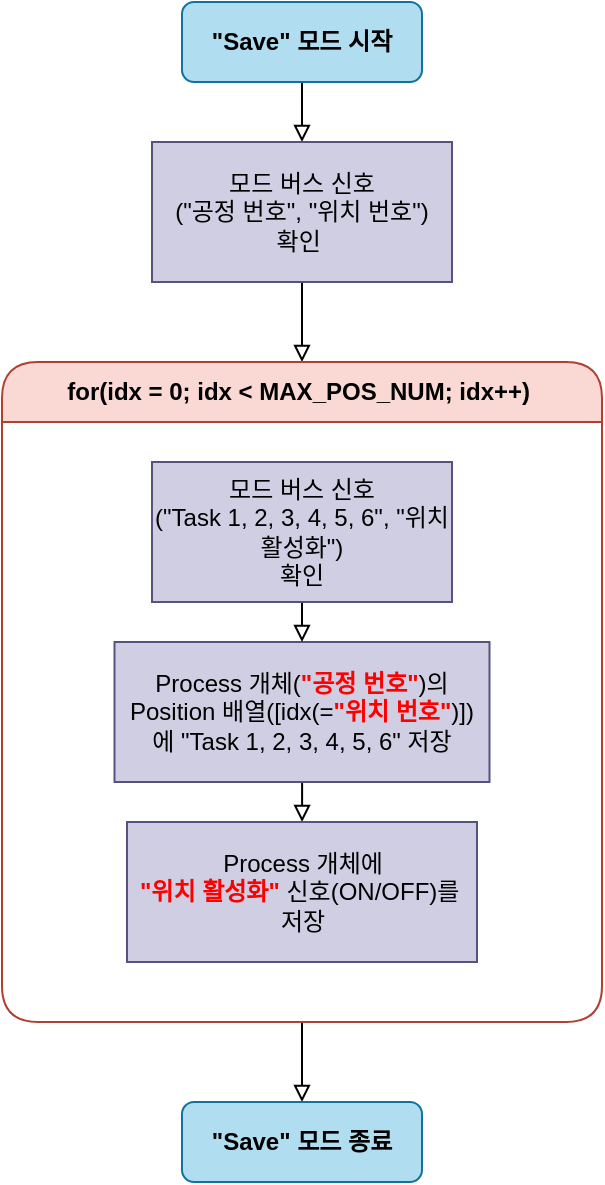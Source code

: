 <mxfile version="21.3.7" type="github" pages="2">
  <diagram id="yhI7fwSjimeFWW4tSokS" name="페이지-2">
    <mxGraphModel dx="924" dy="651" grid="1" gridSize="10" guides="1" tooltips="1" connect="1" arrows="1" fold="1" page="1" pageScale="1" pageWidth="850" pageHeight="1400" math="0" shadow="0">
      <root>
        <mxCell id="0" />
        <mxCell id="1" parent="0" />
        <mxCell id="hqLll3wIaJXHyMXQMs0s-1" style="edgeStyle=orthogonalEdgeStyle;rounded=0;orthogonalLoop=1;jettySize=auto;html=1;exitX=0.5;exitY=1;exitDx=0;exitDy=0;endArrow=block;endFill=0;entryX=0.5;entryY=0;entryDx=0;entryDy=0;" parent="1" source="znq5bWAOmmJsJq6QOes9-1" target="vmLZ19Kb62ubDpeybTIp-1" edge="1">
          <mxGeometry relative="1" as="geometry">
            <mxPoint x="439.833" y="160" as="targetPoint" />
          </mxGeometry>
        </mxCell>
        <mxCell id="znq5bWAOmmJsJq6QOes9-1" value="&quot;Save&quot; 모드 시작" style="rounded=1;whiteSpace=wrap;html=1;fillColor=#b1ddf0;strokeColor=#10739e;fontStyle=1" parent="1" vertex="1">
          <mxGeometry x="380" y="80" width="120" height="40" as="geometry" />
        </mxCell>
        <mxCell id="vmLZ19Kb62ubDpeybTIp-3" style="edgeStyle=orthogonalEdgeStyle;rounded=0;orthogonalLoop=1;jettySize=auto;html=1;entryX=0.5;entryY=0;entryDx=0;entryDy=0;endArrow=block;endFill=0;" parent="1" source="vmLZ19Kb62ubDpeybTIp-1" target="vmLZ19Kb62ubDpeybTIp-2" edge="1">
          <mxGeometry relative="1" as="geometry" />
        </mxCell>
        <mxCell id="vmLZ19Kb62ubDpeybTIp-1" value="모드 버스 신호 &lt;br&gt;(&quot;공정 번호&quot;, &quot;위치 번호&quot;) &lt;br&gt;확인&amp;nbsp;" style="rounded=0;whiteSpace=wrap;html=1;fillColor=#d0cee2;strokeColor=#56517e;" parent="1" vertex="1">
          <mxGeometry x="365" y="150" width="150" height="70" as="geometry" />
        </mxCell>
        <mxCell id="vmLZ19Kb62ubDpeybTIp-9" style="edgeStyle=orthogonalEdgeStyle;rounded=0;orthogonalLoop=1;jettySize=auto;html=1;exitX=0.5;exitY=1;exitDx=0;exitDy=0;endArrow=block;endFill=0;entryX=0.5;entryY=0;entryDx=0;entryDy=0;" parent="1" source="vmLZ19Kb62ubDpeybTIp-2" target="ZnC6RYu1pMOmUZTfMVYk-2" edge="1">
          <mxGeometry relative="1" as="geometry">
            <mxPoint x="439.833" y="650" as="targetPoint" />
            <mxPoint x="440" y="600" as="sourcePoint" />
          </mxGeometry>
        </mxCell>
        <mxCell id="vmLZ19Kb62ubDpeybTIp-2" value="for(idx = 0; idx &amp;lt; MAX_POS_NUM; idx++)&amp;nbsp;" style="swimlane;whiteSpace=wrap;html=1;rounded=1;labelBackgroundColor=none;labelBorderColor=none;fillColor=#fad9d5;strokeColor=#ae4132;startSize=30;arcSize=20;" parent="1" vertex="1">
          <mxGeometry x="290" y="260" width="300" height="330" as="geometry" />
        </mxCell>
        <mxCell id="Sg_w4N2lKzrAK-WsO-Mp-3" style="edgeStyle=orthogonalEdgeStyle;rounded=0;orthogonalLoop=1;jettySize=auto;html=1;entryX=0.5;entryY=0;entryDx=0;entryDy=0;endArrow=block;endFill=0;" parent="vmLZ19Kb62ubDpeybTIp-2" source="vmLZ19Kb62ubDpeybTIp-4" target="Sg_w4N2lKzrAK-WsO-Mp-2" edge="1">
          <mxGeometry relative="1" as="geometry" />
        </mxCell>
        <mxCell id="vmLZ19Kb62ubDpeybTIp-4" value="Process 개체(&lt;b&gt;&lt;font color=&quot;#ff0000&quot;&gt;&quot;공정 번호&quot;&lt;/font&gt;&lt;/b&gt;)의&lt;br&gt;Position 배열([idx(=&lt;font color=&quot;#ff0000&quot;&gt;&lt;b&gt;&quot;위치 번호&quot;&lt;/b&gt;&lt;/font&gt;)]) 에 &quot;Task 1, 2, 3, 4, 5, 6&quot; 저장" style="rounded=0;whiteSpace=wrap;html=1;fillColor=#d0cee2;strokeColor=#56517e;" parent="vmLZ19Kb62ubDpeybTIp-2" vertex="1">
          <mxGeometry x="56.25" y="140" width="187.5" height="70" as="geometry" />
        </mxCell>
        <mxCell id="vmLZ19Kb62ubDpeybTIp-6" style="edgeStyle=orthogonalEdgeStyle;rounded=0;orthogonalLoop=1;jettySize=auto;html=1;endArrow=block;endFill=0;" parent="vmLZ19Kb62ubDpeybTIp-2" source="vmLZ19Kb62ubDpeybTIp-5" target="vmLZ19Kb62ubDpeybTIp-4" edge="1">
          <mxGeometry relative="1" as="geometry" />
        </mxCell>
        <mxCell id="vmLZ19Kb62ubDpeybTIp-5" value="모드 버스 신호&lt;br&gt;(&quot;Task 1, 2, 3, 4, 5, 6&quot;, &quot;위치 활성화&quot;)&lt;br&gt;확인" style="rounded=0;whiteSpace=wrap;html=1;fillColor=#d0cee2;strokeColor=#56517e;" parent="vmLZ19Kb62ubDpeybTIp-2" vertex="1">
          <mxGeometry x="75" y="50" width="150" height="70" as="geometry" />
        </mxCell>
        <mxCell id="Sg_w4N2lKzrAK-WsO-Mp-2" value="Process 개체에 &lt;br&gt;&lt;b&gt;&lt;font color=&quot;#ff0000&quot;&gt;&quot;위치 활성화&quot;&lt;/font&gt;&lt;/b&gt; 신호(ON/OFF)를&amp;nbsp; 저장" style="rounded=0;whiteSpace=wrap;html=1;fillColor=#d0cee2;strokeColor=#56517e;" parent="vmLZ19Kb62ubDpeybTIp-2" vertex="1">
          <mxGeometry x="62.5" y="230" width="175" height="70" as="geometry" />
        </mxCell>
        <mxCell id="ZnC6RYu1pMOmUZTfMVYk-2" value="&quot;Save&quot; 모드 종료" style="rounded=1;whiteSpace=wrap;html=1;fillColor=#b1ddf0;strokeColor=#10739e;fontStyle=1" parent="1" vertex="1">
          <mxGeometry x="380" y="630" width="120" height="40" as="geometry" />
        </mxCell>
      </root>
    </mxGraphModel>
  </diagram>
  <diagram id="3ZZgow7wIylFCJIepfag" name="페이지-3">
    <mxGraphModel dx="924" dy="710" grid="1" gridSize="10" guides="1" tooltips="1" connect="1" arrows="1" fold="1" page="1" pageScale="1" pageWidth="850" pageHeight="1400" math="0" shadow="0">
      <root>
        <mxCell id="0" />
        <mxCell id="1" parent="0" />
        <mxCell id="cZv2gHv3JR9btrGRz67I-1" style="edgeStyle=orthogonalEdgeStyle;rounded=0;orthogonalLoop=1;jettySize=auto;html=1;exitX=0.5;exitY=1;exitDx=0;exitDy=0;endArrow=block;endFill=0;entryX=0.5;entryY=0;entryDx=0;entryDy=0;" parent="1" source="cZv2gHv3JR9btrGRz67I-2" target="cZv2gHv3JR9btrGRz67I-4" edge="1">
          <mxGeometry relative="1" as="geometry">
            <mxPoint x="439.833" y="160" as="targetPoint" />
          </mxGeometry>
        </mxCell>
        <mxCell id="cZv2gHv3JR9btrGRz67I-2" value="&quot;Start&quot; 모드 시작" style="rounded=1;whiteSpace=wrap;html=1;fillColor=#b1ddf0;strokeColor=#10739e;fontStyle=1" parent="1" vertex="1">
          <mxGeometry x="380" y="80" width="120" height="40" as="geometry" />
        </mxCell>
        <mxCell id="cZv2gHv3JR9btrGRz67I-3" style="edgeStyle=orthogonalEdgeStyle;rounded=0;orthogonalLoop=1;jettySize=auto;html=1;entryX=0.5;entryY=0;entryDx=0;entryDy=0;endArrow=block;endFill=0;" parent="1" source="cZv2gHv3JR9btrGRz67I-4" target="cZv2gHv3JR9btrGRz67I-6" edge="1">
          <mxGeometry relative="1" as="geometry" />
        </mxCell>
        <mxCell id="cZv2gHv3JR9btrGRz67I-4" value="모드 버스 신호 &lt;br&gt;(&quot;공정 번호&quot;, &quot;위치 번호&quot;) &lt;br&gt;확인&amp;nbsp;" style="rounded=0;whiteSpace=wrap;html=1;fillColor=#d0cee2;strokeColor=#56517e;" parent="1" vertex="1">
          <mxGeometry x="365" y="150" width="150" height="70" as="geometry" />
        </mxCell>
        <mxCell id="cZv2gHv3JR9btrGRz67I-5" style="edgeStyle=orthogonalEdgeStyle;rounded=0;orthogonalLoop=1;jettySize=auto;html=1;exitX=0.5;exitY=1;exitDx=0;exitDy=0;endArrow=block;endFill=0;entryX=0.5;entryY=0;entryDx=0;entryDy=0;" parent="1" source="cZv2gHv3JR9btrGRz67I-6" target="cZv2gHv3JR9btrGRz67I-10" edge="1">
          <mxGeometry relative="1" as="geometry">
            <mxPoint x="439.833" y="550" as="targetPoint" />
          </mxGeometry>
        </mxCell>
        <mxCell id="cZv2gHv3JR9btrGRz67I-6" value="for(idx = 0; idx &amp;lt; MAX_POS_NUM; idx++)&amp;nbsp;" style="swimlane;whiteSpace=wrap;html=1;rounded=1;labelBackgroundColor=none;labelBorderColor=none;fillColor=#fad9d5;strokeColor=#ae4132;startSize=30;arcSize=20;" parent="1" vertex="1">
          <mxGeometry x="290" y="260" width="300" height="320" as="geometry" />
        </mxCell>
        <mxCell id="cZv2gHv3JR9btrGRz67I-7" value="2차 배열([&quot;공정 번호&quot;][idx]) 에 &quot;Task 1, 2, 3, 4, 5, 6&quot; 저장" style="rounded=0;whiteSpace=wrap;html=1;fillColor=#d0cee2;strokeColor=#56517e;" parent="cZv2gHv3JR9btrGRz67I-6" vertex="1">
          <mxGeometry x="62.5" y="140" width="175" height="70" as="geometry" />
        </mxCell>
        <mxCell id="cZv2gHv3JR9btrGRz67I-8" style="edgeStyle=orthogonalEdgeStyle;rounded=0;orthogonalLoop=1;jettySize=auto;html=1;endArrow=block;endFill=0;" parent="cZv2gHv3JR9btrGRz67I-6" source="cZv2gHv3JR9btrGRz67I-9" target="cZv2gHv3JR9btrGRz67I-7" edge="1">
          <mxGeometry relative="1" as="geometry" />
        </mxCell>
        <mxCell id="cZv2gHv3JR9btrGRz67I-9" value="확인" style="rounded=0;whiteSpace=wrap;html=1;fillColor=#d0cee2;strokeColor=#56517e;" parent="cZv2gHv3JR9btrGRz67I-6" vertex="1">
          <mxGeometry x="75" y="50" width="150" height="70" as="geometry" />
        </mxCell>
        <mxCell id="cZv2gHv3JR9btrGRz67I-10" value="&quot;Start&quot; 모드 종료" style="rounded=1;whiteSpace=wrap;html=1;fillColor=#b1ddf0;strokeColor=#10739e;fontStyle=1" parent="1" vertex="1">
          <mxGeometry x="380" y="610" width="120" height="40" as="geometry" />
        </mxCell>
        <mxCell id="wBzkS7cxhLwGns_TOK2w-1" value="[미완성]" style="text;html=1;strokeColor=none;fillColor=none;align=center;verticalAlign=middle;whiteSpace=wrap;rounded=0;labelBackgroundColor=none;labelBorderColor=none;fontColor=#FF0000;fontSize=25;" parent="1" vertex="1">
          <mxGeometry x="130" y="85" width="140" height="75" as="geometry" />
        </mxCell>
      </root>
    </mxGraphModel>
  </diagram>
</mxfile>
